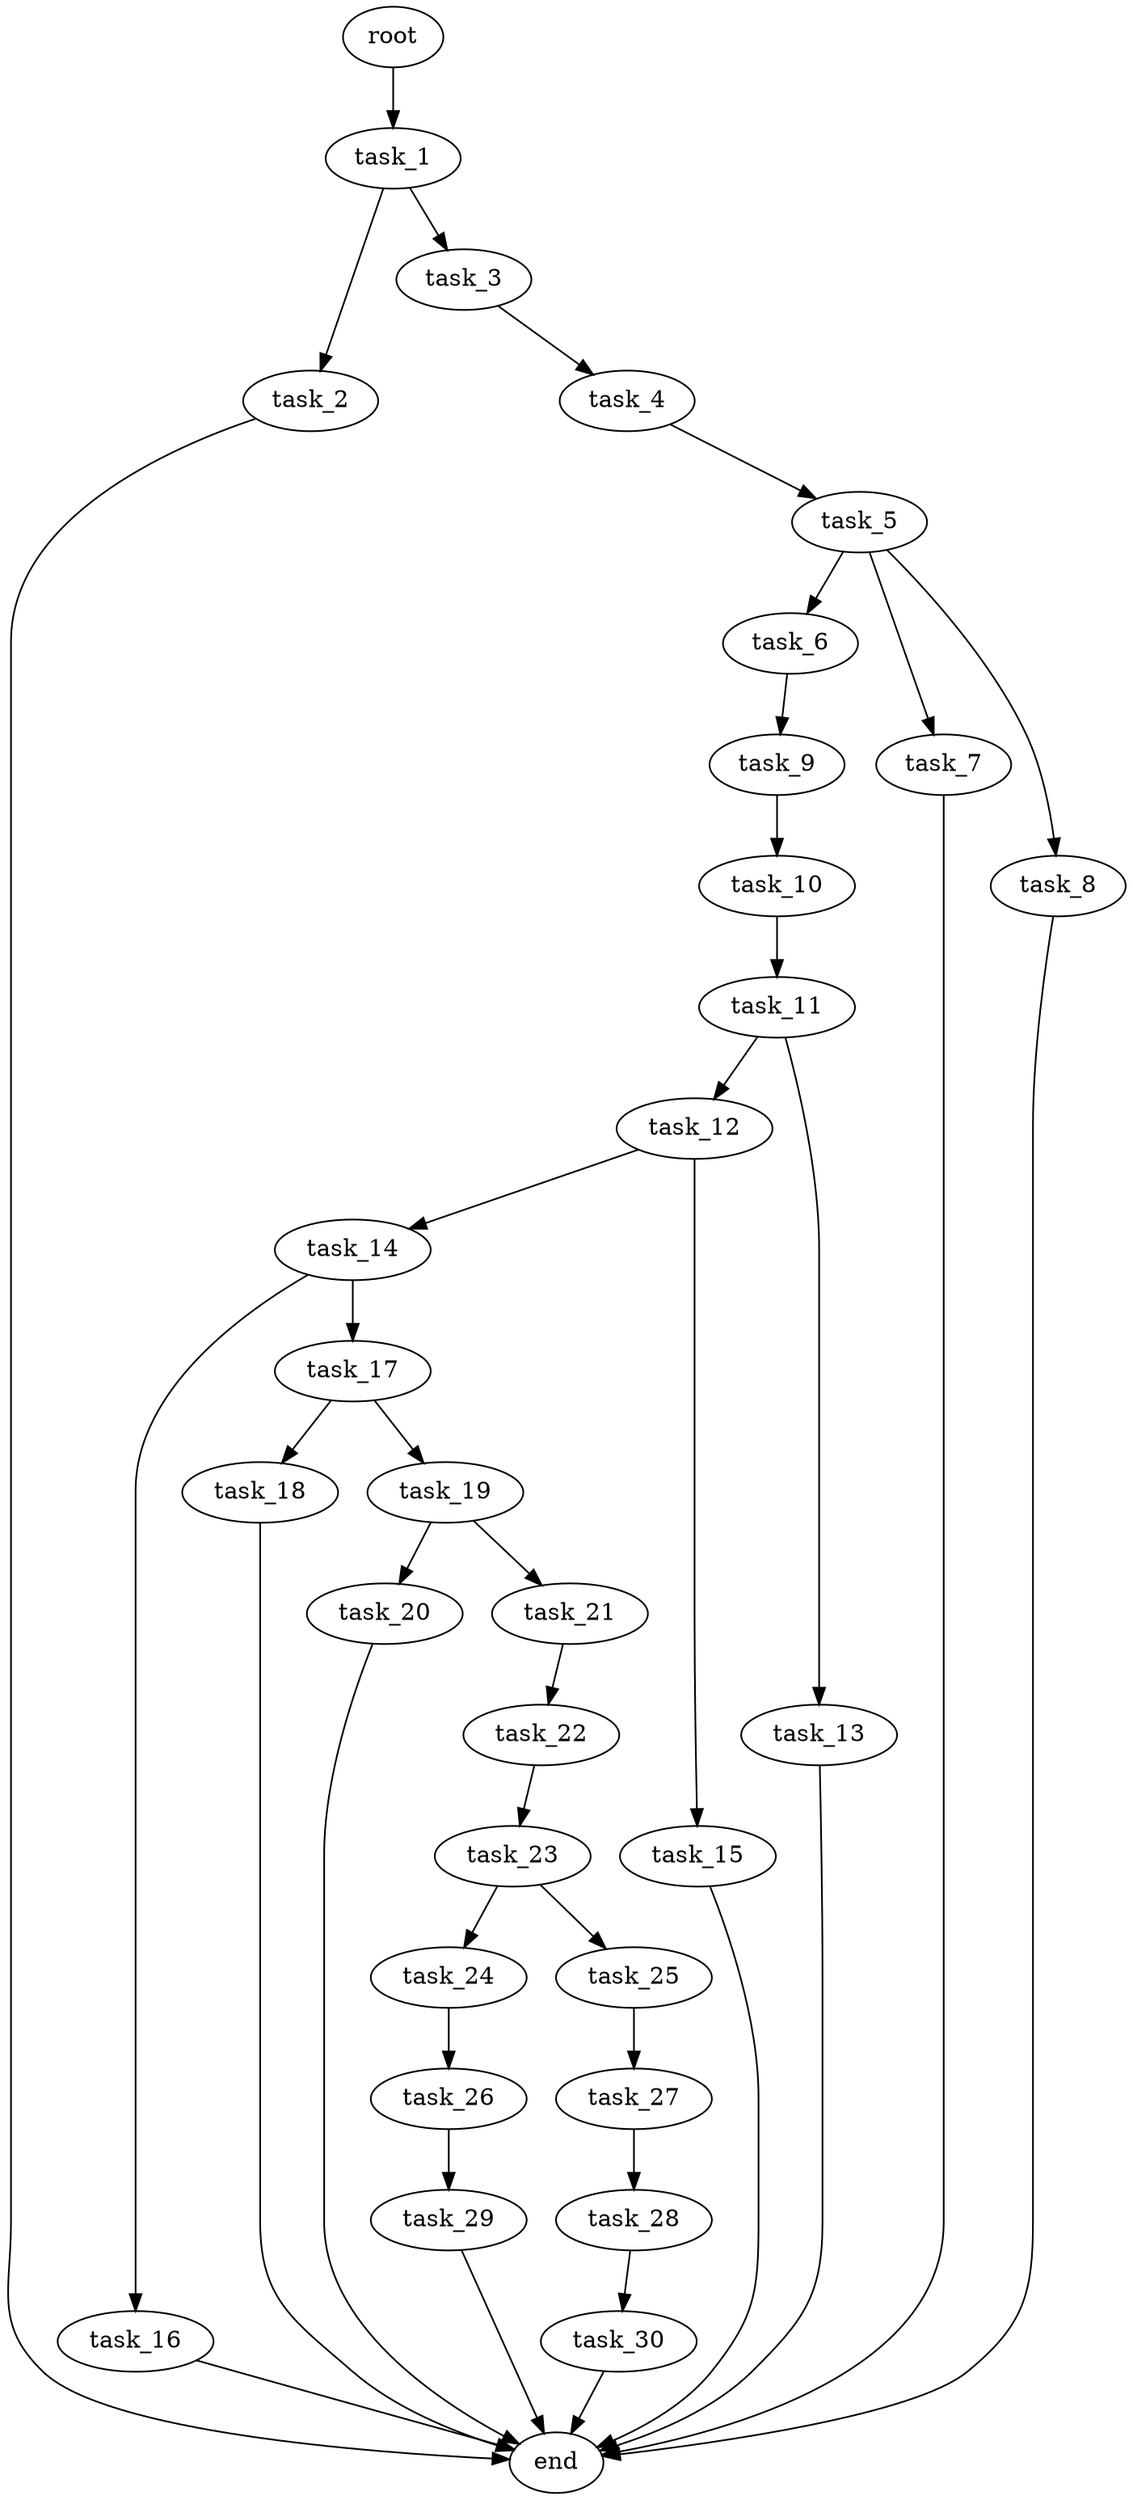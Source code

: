 digraph G {
  root [size="0.000000e+00"];
  task_1 [size="4.695435e+09"];
  task_2 [size="8.397472e+09"];
  task_3 [size="9.143391e+09"];
  task_4 [size="3.707679e+09"];
  task_5 [size="4.139888e+09"];
  task_6 [size="5.625685e+09"];
  task_7 [size="2.213520e+09"];
  task_8 [size="1.460081e+09"];
  task_9 [size="2.608480e+09"];
  task_10 [size="9.347648e+09"];
  task_11 [size="5.791850e+09"];
  task_12 [size="4.176363e+09"];
  task_13 [size="1.524962e+09"];
  task_14 [size="3.299323e+09"];
  task_15 [size="3.799018e+09"];
  task_16 [size="8.333794e+09"];
  task_17 [size="4.993516e+09"];
  task_18 [size="6.546425e+09"];
  task_19 [size="6.848781e+09"];
  task_20 [size="2.574010e+09"];
  task_21 [size="8.216098e+09"];
  task_22 [size="9.665116e+09"];
  task_23 [size="6.417303e+09"];
  task_24 [size="4.906465e+09"];
  task_25 [size="1.683168e+09"];
  task_26 [size="7.949960e+09"];
  task_27 [size="1.693488e+09"];
  task_28 [size="7.203415e+09"];
  task_29 [size="4.883675e+09"];
  task_30 [size="9.169077e+09"];
  end [size="0.000000e+00"];

  root -> task_1 [size="1.000000e-12"];
  task_1 -> task_2 [size="8.397472e+08"];
  task_1 -> task_3 [size="9.143391e+08"];
  task_2 -> end [size="1.000000e-12"];
  task_3 -> task_4 [size="3.707679e+08"];
  task_4 -> task_5 [size="4.139888e+08"];
  task_5 -> task_6 [size="5.625685e+08"];
  task_5 -> task_7 [size="2.213520e+08"];
  task_5 -> task_8 [size="1.460081e+08"];
  task_6 -> task_9 [size="2.608480e+08"];
  task_7 -> end [size="1.000000e-12"];
  task_8 -> end [size="1.000000e-12"];
  task_9 -> task_10 [size="9.347648e+08"];
  task_10 -> task_11 [size="5.791850e+08"];
  task_11 -> task_12 [size="4.176363e+08"];
  task_11 -> task_13 [size="1.524962e+08"];
  task_12 -> task_14 [size="3.299323e+08"];
  task_12 -> task_15 [size="3.799018e+08"];
  task_13 -> end [size="1.000000e-12"];
  task_14 -> task_16 [size="8.333794e+08"];
  task_14 -> task_17 [size="4.993516e+08"];
  task_15 -> end [size="1.000000e-12"];
  task_16 -> end [size="1.000000e-12"];
  task_17 -> task_18 [size="6.546425e+08"];
  task_17 -> task_19 [size="6.848781e+08"];
  task_18 -> end [size="1.000000e-12"];
  task_19 -> task_20 [size="2.574010e+08"];
  task_19 -> task_21 [size="8.216098e+08"];
  task_20 -> end [size="1.000000e-12"];
  task_21 -> task_22 [size="9.665116e+08"];
  task_22 -> task_23 [size="6.417303e+08"];
  task_23 -> task_24 [size="4.906465e+08"];
  task_23 -> task_25 [size="1.683168e+08"];
  task_24 -> task_26 [size="7.949960e+08"];
  task_25 -> task_27 [size="1.693488e+08"];
  task_26 -> task_29 [size="4.883675e+08"];
  task_27 -> task_28 [size="7.203415e+08"];
  task_28 -> task_30 [size="9.169077e+08"];
  task_29 -> end [size="1.000000e-12"];
  task_30 -> end [size="1.000000e-12"];
}
